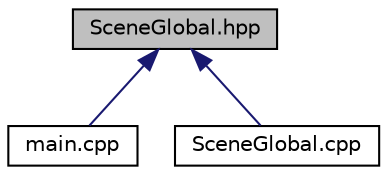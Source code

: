 digraph "SceneGlobal.hpp"
{
 // LATEX_PDF_SIZE
  edge [fontname="Helvetica",fontsize="10",labelfontname="Helvetica",labelfontsize="10"];
  node [fontname="Helvetica",fontsize="10",shape=record];
  Node1 [label="SceneGlobal.hpp",height=0.2,width=0.4,color="black", fillcolor="grey75", style="filled", fontcolor="black",tooltip="Attributs de la classe LsceneOpenGL."];
  Node1 -> Node2 [dir="back",color="midnightblue",fontsize="10",style="solid"];
  Node2 [label="main.cpp",height=0.2,width=0.4,color="black", fillcolor="white", style="filled",URL="$main_8cpp.html",tooltip="programme principal."];
  Node1 -> Node3 [dir="back",color="midnightblue",fontsize="10",style="solid"];
  Node3 [label="SceneGlobal.cpp",height=0.2,width=0.4,color="black", fillcolor="white", style="filled",URL="$SceneGlobal_8cpp.html",tooltip="Fonctions de la classe SceneGlobal."];
}
